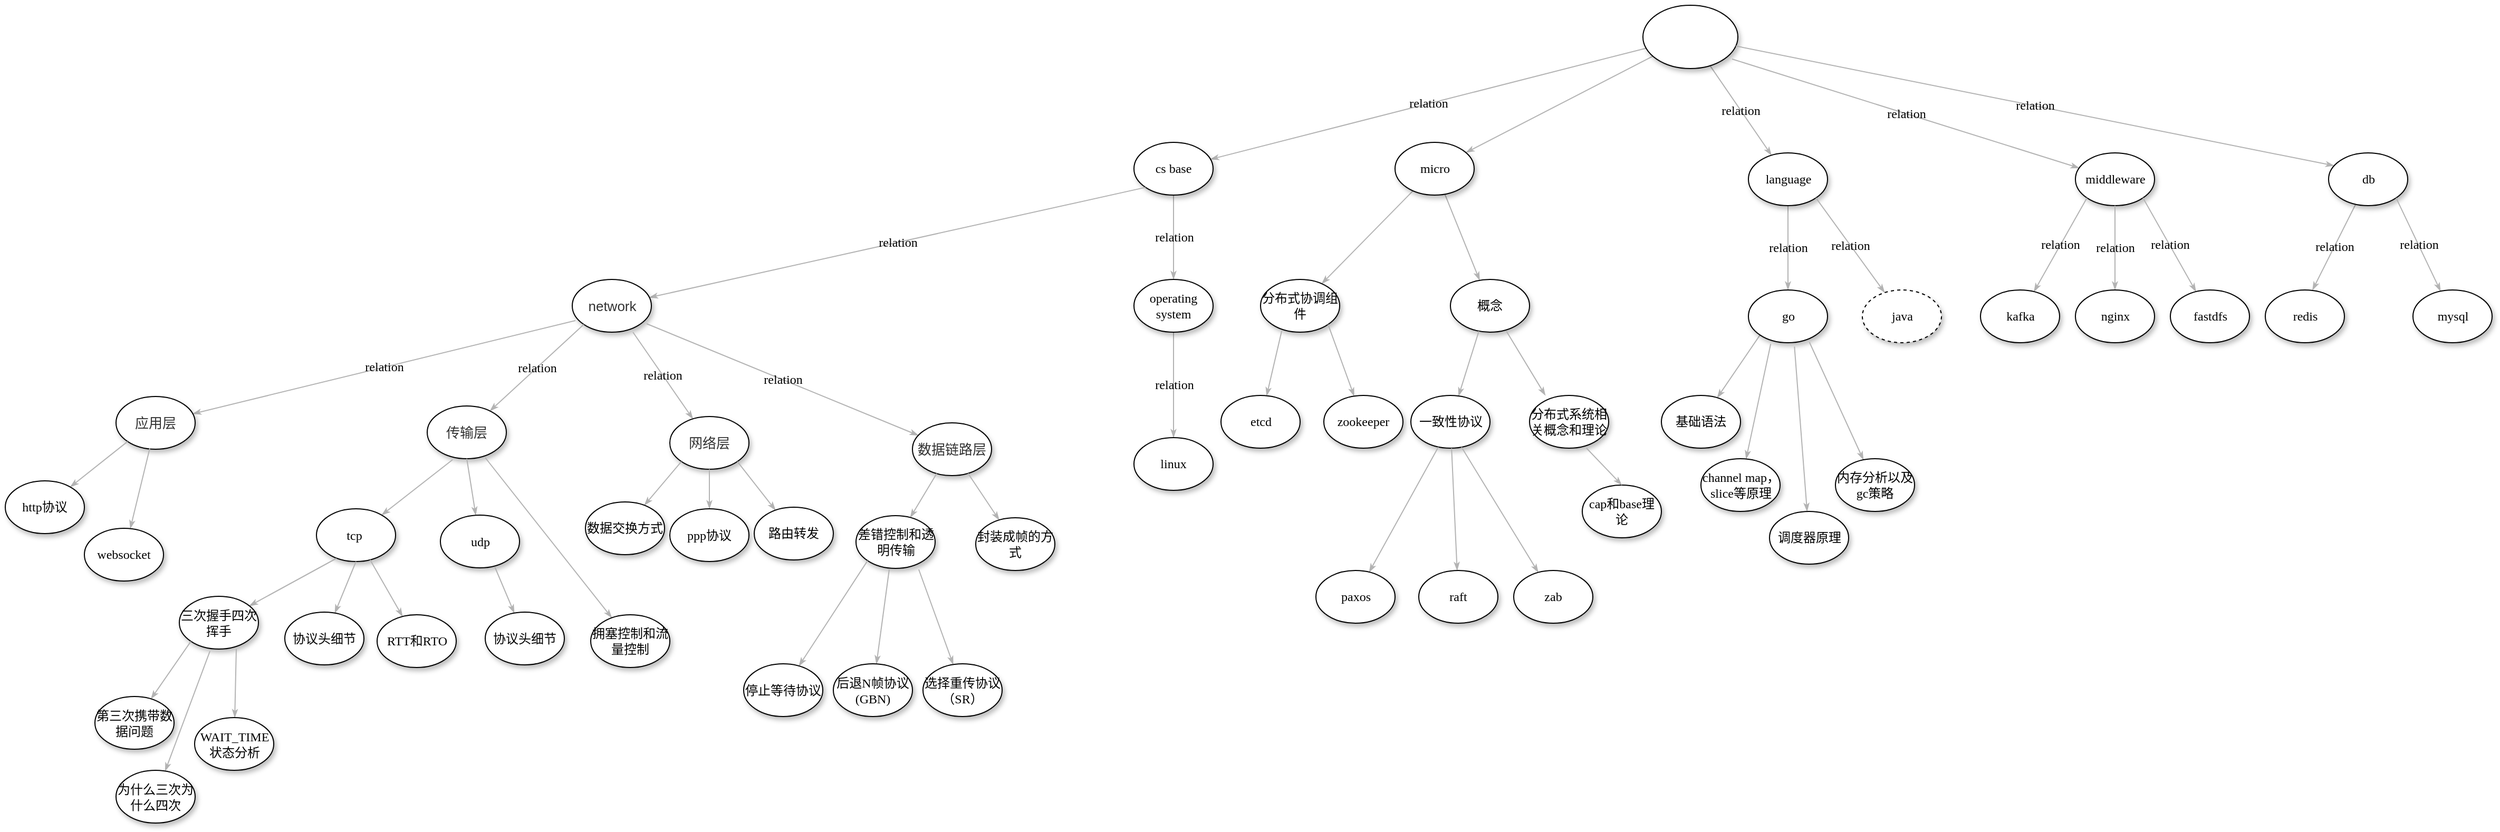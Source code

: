 <mxfile version="12.3.3" type="github" pages="1">
  <diagram name="Page-1" id="42789a77-a242-8287-6e28-9cd8cfd52e62">
    <mxGraphModel dx="2856" dy="880" grid="1" gridSize="10" guides="1" tooltips="1" connect="1" arrows="1" fold="1" page="0" pageScale="1" pageWidth="1200" pageHeight="1920" background="#ffffff" math="0" shadow="0">
      <root>
        <mxCell id="0"/>
        <mxCell id="1" parent="0"/>
        <mxCell id="1ea317790d2ca983-12" style="edgeStyle=none;rounded=1;html=1;labelBackgroundColor=none;startArrow=none;startFill=0;startSize=5;endArrow=classicThin;endFill=1;endSize=5;jettySize=auto;orthogonalLoop=1;strokeColor=#B3B3B3;strokeWidth=1;fontFamily=Verdana;fontSize=12" parent="1" source="1ea317790d2ca983-1" target="1ea317790d2ca983-2" edge="1">
          <mxGeometry relative="1" as="geometry"/>
        </mxCell>
        <mxCell id="1ea317790d2ca983-13" value="relation" style="edgeStyle=none;rounded=1;html=1;labelBackgroundColor=none;startArrow=none;startFill=0;startSize=5;endArrow=classicThin;endFill=1;endSize=5;jettySize=auto;orthogonalLoop=1;strokeColor=#B3B3B3;strokeWidth=1;fontFamily=Verdana;fontSize=12" parent="1" source="1ea317790d2ca983-1" target="1ea317790d2ca983-9" edge="1">
          <mxGeometry relative="1" as="geometry"/>
        </mxCell>
        <mxCell id="1ea317790d2ca983-14" value="relation" style="edgeStyle=none;rounded=1;html=1;labelBackgroundColor=none;startArrow=none;startFill=0;startSize=5;endArrow=classicThin;endFill=1;endSize=5;jettySize=auto;orthogonalLoop=1;strokeColor=#B3B3B3;strokeWidth=1;fontFamily=Verdana;fontSize=12" parent="1" source="1ea317790d2ca983-1" target="1ea317790d2ca983-3" edge="1">
          <mxGeometry relative="1" as="geometry"/>
        </mxCell>
        <mxCell id="1ea317790d2ca983-1" value="" style="ellipse;whiteSpace=wrap;html=1;rounded=0;shadow=1;comic=0;labelBackgroundColor=none;strokeWidth=1;fontFamily=Verdana;fontSize=12;align=center;" parent="1" vertex="1">
          <mxGeometry x="692.5" y="60" width="90" height="60" as="geometry"/>
        </mxCell>
        <mxCell id="1ea317790d2ca983-21" value="" style="edgeStyle=none;rounded=1;html=1;labelBackgroundColor=none;startArrow=none;startFill=0;startSize=5;endArrow=classicThin;endFill=1;endSize=5;jettySize=auto;orthogonalLoop=1;strokeColor=#B3B3B3;strokeWidth=1;fontFamily=Verdana;fontSize=12" parent="1" source="1ea317790d2ca983-2" target="1ea317790d2ca983-7" edge="1">
          <mxGeometry relative="1" as="geometry"/>
        </mxCell>
        <mxCell id="1ea317790d2ca983-22" value="" style="edgeStyle=none;rounded=1;html=1;labelBackgroundColor=none;startArrow=none;startFill=0;startSize=5;endArrow=classicThin;endFill=1;endSize=5;jettySize=auto;orthogonalLoop=1;strokeColor=#B3B3B3;strokeWidth=1;fontFamily=Verdana;fontSize=12" parent="1" source="1ea317790d2ca983-2" target="1ea317790d2ca983-6" edge="1">
          <mxGeometry relative="1" as="geometry"/>
        </mxCell>
        <mxCell id="1ea317790d2ca983-2" value="micro" style="ellipse;whiteSpace=wrap;html=1;rounded=0;shadow=1;comic=0;labelBackgroundColor=none;strokeWidth=1;fontFamily=Verdana;fontSize=12;align=center;" parent="1" vertex="1">
          <mxGeometry x="457.5" y="190" width="75" height="50" as="geometry"/>
        </mxCell>
        <mxCell id="1ea317790d2ca983-15" value="relation" style="edgeStyle=none;rounded=1;html=1;labelBackgroundColor=none;startArrow=none;startFill=0;startSize=5;endArrow=classicThin;endFill=1;endSize=5;jettySize=auto;orthogonalLoop=1;strokeColor=#B3B3B3;strokeWidth=1;fontFamily=Verdana;fontSize=12" parent="1" source="1ea317790d2ca983-3" target="1ea317790d2ca983-4" edge="1">
          <mxGeometry relative="1" as="geometry"/>
        </mxCell>
        <mxCell id="1ea317790d2ca983-3" value="&lt;span&gt;language&lt;/span&gt;" style="ellipse;whiteSpace=wrap;html=1;rounded=0;shadow=1;comic=0;labelBackgroundColor=none;strokeWidth=1;fontFamily=Verdana;fontSize=12;align=center;" parent="1" vertex="1">
          <mxGeometry x="792.5" y="200" width="75" height="50" as="geometry"/>
        </mxCell>
        <mxCell id="1ea317790d2ca983-16" value="" style="edgeStyle=none;rounded=1;html=1;labelBackgroundColor=none;startArrow=none;startFill=0;startSize=5;endArrow=classicThin;endFill=1;endSize=5;jettySize=auto;orthogonalLoop=1;strokeColor=#B3B3B3;strokeWidth=1;fontFamily=Verdana;fontSize=12;exitX=0;exitY=1;exitDx=0;exitDy=0;" parent="1" source="1ea317790d2ca983-4" target="1ea317790d2ca983-5" edge="1">
          <mxGeometry relative="1" as="geometry"/>
        </mxCell>
        <mxCell id="1ea317790d2ca983-4" value="&lt;span&gt;go&lt;br&gt;&lt;/span&gt;" style="ellipse;whiteSpace=wrap;html=1;rounded=0;shadow=1;comic=0;labelBackgroundColor=none;strokeWidth=1;fontFamily=Verdana;fontSize=12;align=center;" parent="1" vertex="1">
          <mxGeometry x="792.5" y="330" width="75" height="50" as="geometry"/>
        </mxCell>
        <mxCell id="1ea317790d2ca983-5" value="基础语法" style="ellipse;whiteSpace=wrap;html=1;rounded=0;shadow=1;comic=0;labelBackgroundColor=none;strokeWidth=1;fontFamily=Verdana;fontSize=12;align=center;" parent="1" vertex="1">
          <mxGeometry x="710" y="430" width="75" height="50" as="geometry"/>
        </mxCell>
        <mxCell id="1ea317790d2ca983-6" value="概念" style="ellipse;whiteSpace=wrap;html=1;rounded=0;shadow=1;comic=0;labelBackgroundColor=none;strokeWidth=1;fontFamily=Verdana;fontSize=12;align=center;" parent="1" vertex="1">
          <mxGeometry x="510" y="320" width="75" height="50" as="geometry"/>
        </mxCell>
        <mxCell id="1ea317790d2ca983-7" value="&lt;span&gt;分布式协调组件&lt;/span&gt;" style="ellipse;whiteSpace=wrap;html=1;rounded=0;shadow=1;comic=0;labelBackgroundColor=none;strokeWidth=1;fontFamily=Verdana;fontSize=12;align=center;" parent="1" vertex="1">
          <mxGeometry x="330" y="320" width="75" height="50" as="geometry"/>
        </mxCell>
        <mxCell id="1ea317790d2ca983-19" value="relation" style="edgeStyle=none;rounded=1;html=1;labelBackgroundColor=none;startArrow=none;startFill=0;startSize=5;endArrow=classicThin;endFill=1;endSize=5;jettySize=auto;orthogonalLoop=1;strokeColor=#B3B3B3;strokeWidth=1;fontFamily=Verdana;fontSize=12" parent="1" source="1ea317790d2ca983-9" target="1ea317790d2ca983-10" edge="1">
          <mxGeometry relative="1" as="geometry"/>
        </mxCell>
        <mxCell id="1ea317790d2ca983-9" value="cs base" style="ellipse;whiteSpace=wrap;html=1;rounded=0;shadow=1;comic=0;labelBackgroundColor=none;strokeWidth=1;fontFamily=Verdana;fontSize=12;align=center;" parent="1" vertex="1">
          <mxGeometry x="210" y="190" width="75" height="50" as="geometry"/>
        </mxCell>
        <mxCell id="1ea317790d2ca983-20" value="relation" style="edgeStyle=none;rounded=1;html=1;labelBackgroundColor=none;startArrow=none;startFill=0;startSize=5;endArrow=classicThin;endFill=1;endSize=5;jettySize=auto;orthogonalLoop=1;strokeColor=#B3B3B3;strokeWidth=1;fontFamily=Verdana;fontSize=12" parent="1" source="1ea317790d2ca983-10" target="1ea317790d2ca983-11" edge="1">
          <mxGeometry relative="1" as="geometry"/>
        </mxCell>
        <mxCell id="1ea317790d2ca983-10" value="operating system" style="ellipse;whiteSpace=wrap;html=1;rounded=0;shadow=1;comic=0;labelBackgroundColor=none;strokeWidth=1;fontFamily=Verdana;fontSize=12;align=center;" parent="1" vertex="1">
          <mxGeometry x="210" y="320" width="75" height="50" as="geometry"/>
        </mxCell>
        <mxCell id="1ea317790d2ca983-11" value="&lt;span&gt;linux&lt;/span&gt;" style="ellipse;whiteSpace=wrap;html=1;rounded=0;shadow=1;comic=0;labelBackgroundColor=none;strokeWidth=1;fontFamily=Verdana;fontSize=12;align=center;" parent="1" vertex="1">
          <mxGeometry x="210" y="470" width="75" height="50" as="geometry"/>
        </mxCell>
        <mxCell id="3o1oMvq_U2A6gINGUk9Y-1" value="relation" style="edgeStyle=none;rounded=1;html=1;labelBackgroundColor=none;startArrow=none;startFill=0;startSize=5;endArrow=classicThin;endFill=1;endSize=5;jettySize=auto;orthogonalLoop=1;strokeColor=#B3B3B3;strokeWidth=1;fontFamily=Verdana;fontSize=12;exitX=0.939;exitY=0.85;exitDx=0;exitDy=0;exitPerimeter=0;" edge="1" parent="1" target="3o1oMvq_U2A6gINGUk9Y-2" source="1ea317790d2ca983-1">
          <mxGeometry relative="1" as="geometry">
            <mxPoint x="669.783" y="126.295" as="sourcePoint"/>
          </mxGeometry>
        </mxCell>
        <mxCell id="3o1oMvq_U2A6gINGUk9Y-2" value="&lt;span&gt;middleware&lt;/span&gt;" style="ellipse;whiteSpace=wrap;html=1;rounded=0;shadow=1;comic=0;labelBackgroundColor=none;strokeWidth=1;fontFamily=Verdana;fontSize=12;align=center;" vertex="1" parent="1">
          <mxGeometry x="1102.5" y="200" width="75" height="50" as="geometry"/>
        </mxCell>
        <mxCell id="3o1oMvq_U2A6gINGUk9Y-3" value="relation" style="edgeStyle=none;rounded=1;html=1;labelBackgroundColor=none;startArrow=none;startFill=0;startSize=5;endArrow=classicThin;endFill=1;endSize=5;jettySize=auto;orthogonalLoop=1;strokeColor=#B3B3B3;strokeWidth=1;fontFamily=Verdana;fontSize=12;exitX=1;exitY=1;exitDx=0;exitDy=0;" edge="1" parent="1" target="3o1oMvq_U2A6gINGUk9Y-4" source="1ea317790d2ca983-3">
          <mxGeometry relative="1" as="geometry">
            <mxPoint x="852.338" y="232.796" as="sourcePoint"/>
          </mxGeometry>
        </mxCell>
        <mxCell id="3o1oMvq_U2A6gINGUk9Y-4" value="&lt;span&gt;java&lt;br&gt;&lt;/span&gt;" style="ellipse;whiteSpace=wrap;html=1;rounded=0;shadow=1;comic=0;labelBackgroundColor=none;strokeWidth=1;fontFamily=Verdana;fontSize=12;align=center;dashed=1;" vertex="1" parent="1">
          <mxGeometry x="900.5" y="330" width="75" height="50" as="geometry"/>
        </mxCell>
        <mxCell id="3o1oMvq_U2A6gINGUk9Y-7" value="relation" style="edgeStyle=none;rounded=1;html=1;labelBackgroundColor=none;startArrow=none;startFill=0;startSize=5;endArrow=classicThin;endFill=1;endSize=5;jettySize=auto;orthogonalLoop=1;strokeColor=#B3B3B3;strokeWidth=1;fontFamily=Verdana;fontSize=12;entryX=0.07;entryY=0.243;entryDx=0;entryDy=0;entryPerimeter=0;" edge="1" parent="1" target="3o1oMvq_U2A6gINGUk9Y-15" source="1ea317790d2ca983-1">
          <mxGeometry relative="1" as="geometry">
            <mxPoint x="940.01" y="111" as="sourcePoint"/>
            <mxPoint x="1076.98" y="203.792" as="targetPoint"/>
          </mxGeometry>
        </mxCell>
        <mxCell id="3o1oMvq_U2A6gINGUk9Y-14" value="relation" style="edgeStyle=none;rounded=1;html=1;labelBackgroundColor=none;startArrow=none;startFill=0;startSize=5;endArrow=classicThin;endFill=1;endSize=5;jettySize=auto;orthogonalLoop=1;strokeColor=#B3B3B3;strokeWidth=1;fontFamily=Verdana;fontSize=12;entryX=0.596;entryY=0.003;entryDx=0;entryDy=0;entryPerimeter=0;" edge="1" parent="1" source="3o1oMvq_U2A6gINGUk9Y-15" target="3o1oMvq_U2A6gINGUk9Y-16">
          <mxGeometry relative="1" as="geometry">
            <mxPoint x="1322.725" y="340.15" as="targetPoint"/>
          </mxGeometry>
        </mxCell>
        <mxCell id="3o1oMvq_U2A6gINGUk9Y-15" value="&lt;span&gt;db&lt;/span&gt;" style="ellipse;whiteSpace=wrap;html=1;rounded=0;shadow=1;comic=0;labelBackgroundColor=none;strokeWidth=1;fontFamily=Verdana;fontSize=12;align=center;" vertex="1" parent="1">
          <mxGeometry x="1342.5" y="200" width="75" height="50" as="geometry"/>
        </mxCell>
        <mxCell id="3o1oMvq_U2A6gINGUk9Y-16" value="&lt;span&gt;redis&lt;br&gt;&lt;/span&gt;" style="ellipse;whiteSpace=wrap;html=1;rounded=0;shadow=1;comic=0;labelBackgroundColor=none;strokeWidth=1;fontFamily=Verdana;fontSize=12;align=center;" vertex="1" parent="1">
          <mxGeometry x="1282.5" y="330" width="75" height="50" as="geometry"/>
        </mxCell>
        <mxCell id="3o1oMvq_U2A6gINGUk9Y-17" value="relation" style="edgeStyle=none;rounded=1;html=1;labelBackgroundColor=none;startArrow=none;startFill=0;startSize=5;endArrow=classicThin;endFill=1;endSize=5;jettySize=auto;orthogonalLoop=1;strokeColor=#B3B3B3;strokeWidth=1;fontFamily=Verdana;fontSize=12;exitX=1;exitY=1;exitDx=0;exitDy=0;" edge="1" parent="1" source="3o1oMvq_U2A6gINGUk9Y-15" target="3o1oMvq_U2A6gINGUk9Y-18">
          <mxGeometry relative="1" as="geometry">
            <mxPoint x="1385.838" y="232.796" as="sourcePoint"/>
          </mxGeometry>
        </mxCell>
        <mxCell id="3o1oMvq_U2A6gINGUk9Y-18" value="&lt;span&gt;mysql&lt;br&gt;&lt;/span&gt;" style="ellipse;whiteSpace=wrap;html=1;rounded=0;shadow=1;comic=0;labelBackgroundColor=none;strokeWidth=1;fontFamily=Verdana;fontSize=12;align=center;" vertex="1" parent="1">
          <mxGeometry x="1422.5" y="330" width="75" height="50" as="geometry"/>
        </mxCell>
        <mxCell id="3o1oMvq_U2A6gINGUk9Y-20" value="relation" style="edgeStyle=none;rounded=1;html=1;labelBackgroundColor=none;startArrow=none;startFill=0;startSize=5;endArrow=classicThin;endFill=1;endSize=5;jettySize=auto;orthogonalLoop=1;strokeColor=#B3B3B3;strokeWidth=1;fontFamily=Verdana;fontSize=12;exitX=0;exitY=1;exitDx=0;exitDy=0;" edge="1" parent="1" target="3o1oMvq_U2A6gINGUk9Y-21" source="3o1oMvq_U2A6gINGUk9Y-2">
          <mxGeometry relative="1" as="geometry">
            <mxPoint x="1070" y="257.5" as="sourcePoint"/>
          </mxGeometry>
        </mxCell>
        <mxCell id="3o1oMvq_U2A6gINGUk9Y-21" value="&lt;span&gt;kafka&lt;br&gt;&lt;/span&gt;" style="ellipse;whiteSpace=wrap;html=1;rounded=0;shadow=1;comic=0;labelBackgroundColor=none;strokeWidth=1;fontFamily=Verdana;fontSize=12;align=center;" vertex="1" parent="1">
          <mxGeometry x="1012.5" y="330" width="75" height="50" as="geometry"/>
        </mxCell>
        <mxCell id="3o1oMvq_U2A6gINGUk9Y-22" value="relation" style="edgeStyle=none;rounded=1;html=1;labelBackgroundColor=none;startArrow=none;startFill=0;startSize=5;endArrow=classicThin;endFill=1;endSize=5;jettySize=auto;orthogonalLoop=1;strokeColor=#B3B3B3;strokeWidth=1;fontFamily=Verdana;fontSize=12;exitX=0.5;exitY=1;exitDx=0;exitDy=0;" edge="1" parent="1" target="3o1oMvq_U2A6gINGUk9Y-23" source="3o1oMvq_U2A6gINGUk9Y-2">
          <mxGeometry relative="1" as="geometry">
            <mxPoint x="1096.619" y="250.109" as="sourcePoint"/>
          </mxGeometry>
        </mxCell>
        <mxCell id="3o1oMvq_U2A6gINGUk9Y-23" value="&lt;span&gt;nginx&lt;br&gt;&lt;/span&gt;" style="ellipse;whiteSpace=wrap;html=1;rounded=0;shadow=1;comic=0;labelBackgroundColor=none;strokeWidth=1;fontFamily=Verdana;fontSize=12;align=center;" vertex="1" parent="1">
          <mxGeometry x="1102.5" y="330" width="75" height="50" as="geometry"/>
        </mxCell>
        <mxCell id="3o1oMvq_U2A6gINGUk9Y-24" value="relation" style="edgeStyle=none;rounded=1;html=1;labelBackgroundColor=none;startArrow=none;startFill=0;startSize=5;endArrow=classicThin;endFill=1;endSize=5;jettySize=auto;orthogonalLoop=1;strokeColor=#B3B3B3;strokeWidth=1;fontFamily=Verdana;fontSize=12;exitX=0;exitY=1;exitDx=0;exitDy=0;" edge="1" parent="1" target="3o1oMvq_U2A6gINGUk9Y-25" source="1ea317790d2ca983-9">
          <mxGeometry relative="1" as="geometry">
            <mxPoint x="157.5" y="240" as="sourcePoint"/>
          </mxGeometry>
        </mxCell>
        <mxCell id="3o1oMvq_U2A6gINGUk9Y-25" value="&lt;font color=&quot;#333333&quot; face=&quot;arial&quot;&gt;&lt;span style=&quot;font-size: 13px ; background-color: rgb(255 , 255 , 255)&quot;&gt;network&lt;/span&gt;&lt;/font&gt;" style="ellipse;whiteSpace=wrap;html=1;rounded=0;shadow=1;comic=0;labelBackgroundColor=none;strokeWidth=1;fontFamily=Verdana;fontSize=12;align=center;" vertex="1" parent="1">
          <mxGeometry x="-322.5" y="320" width="75" height="50" as="geometry"/>
        </mxCell>
        <mxCell id="3o1oMvq_U2A6gINGUk9Y-28" value="" style="edgeStyle=none;rounded=1;html=1;labelBackgroundColor=none;startArrow=none;startFill=0;startSize=5;endArrow=classicThin;endFill=1;endSize=5;jettySize=auto;orthogonalLoop=1;strokeColor=#B3B3B3;strokeWidth=1;fontFamily=Verdana;fontSize=12;exitX=0.282;exitY=1.023;exitDx=0;exitDy=0;exitPerimeter=0;" edge="1" parent="1" target="3o1oMvq_U2A6gINGUk9Y-29" source="1ea317790d2ca983-4">
          <mxGeometry relative="1" as="geometry">
            <mxPoint x="913.642" y="379.121" as="sourcePoint"/>
          </mxGeometry>
        </mxCell>
        <mxCell id="3o1oMvq_U2A6gINGUk9Y-29" value="channel map，slice等原理" style="ellipse;whiteSpace=wrap;html=1;rounded=0;shadow=1;comic=0;labelBackgroundColor=none;strokeWidth=1;fontFamily=Verdana;fontSize=12;align=center;" vertex="1" parent="1">
          <mxGeometry x="747.5" y="490" width="75" height="50" as="geometry"/>
        </mxCell>
        <mxCell id="3o1oMvq_U2A6gINGUk9Y-30" value="" style="edgeStyle=none;rounded=1;html=1;labelBackgroundColor=none;startArrow=none;startFill=0;startSize=5;endArrow=classicThin;endFill=1;endSize=5;jettySize=auto;orthogonalLoop=1;strokeColor=#B3B3B3;strokeWidth=1;fontFamily=Verdana;fontSize=12;exitX=0.582;exitY=1.073;exitDx=0;exitDy=0;exitPerimeter=0;" edge="1" parent="1" target="3o1oMvq_U2A6gINGUk9Y-31" source="1ea317790d2ca983-4">
          <mxGeometry relative="1" as="geometry">
            <mxPoint x="896.15" y="380.15" as="sourcePoint"/>
          </mxGeometry>
        </mxCell>
        <mxCell id="3o1oMvq_U2A6gINGUk9Y-31" value="调度器原理" style="ellipse;whiteSpace=wrap;html=1;rounded=0;shadow=1;comic=0;labelBackgroundColor=none;strokeWidth=1;fontFamily=Verdana;fontSize=12;align=center;" vertex="1" parent="1">
          <mxGeometry x="812.5" y="540" width="75" height="50" as="geometry"/>
        </mxCell>
        <mxCell id="3o1oMvq_U2A6gINGUk9Y-32" value="" style="edgeStyle=none;rounded=1;html=1;labelBackgroundColor=none;startArrow=none;startFill=0;startSize=5;endArrow=classicThin;endFill=1;endSize=5;jettySize=auto;orthogonalLoop=1;strokeColor=#B3B3B3;strokeWidth=1;fontFamily=Verdana;fontSize=12;exitX=0.771;exitY=0.99;exitDx=0;exitDy=0;exitPerimeter=0;" edge="1" parent="1" target="3o1oMvq_U2A6gINGUk9Y-33" source="1ea317790d2ca983-4">
          <mxGeometry relative="1" as="geometry">
            <mxPoint x="882.5" y="320" as="sourcePoint"/>
          </mxGeometry>
        </mxCell>
        <mxCell id="3o1oMvq_U2A6gINGUk9Y-33" value="内存分析以及gc策略" style="ellipse;whiteSpace=wrap;html=1;rounded=0;shadow=1;comic=0;labelBackgroundColor=none;strokeWidth=1;fontFamily=Verdana;fontSize=12;align=center;" vertex="1" parent="1">
          <mxGeometry x="875" y="490" width="75" height="50" as="geometry"/>
        </mxCell>
        <mxCell id="3o1oMvq_U2A6gINGUk9Y-35" value="relation" style="edgeStyle=none;rounded=1;html=1;labelBackgroundColor=none;startArrow=none;startFill=0;startSize=5;endArrow=classicThin;endFill=1;endSize=5;jettySize=auto;orthogonalLoop=1;strokeColor=#B3B3B3;strokeWidth=1;fontFamily=Verdana;fontSize=12;exitX=1;exitY=1;exitDx=0;exitDy=0;" edge="1" parent="1" target="3o1oMvq_U2A6gINGUk9Y-36" source="3o1oMvq_U2A6gINGUk9Y-2">
          <mxGeometry relative="1" as="geometry">
            <mxPoint x="1252.95" y="256.45" as="sourcePoint"/>
          </mxGeometry>
        </mxCell>
        <mxCell id="3o1oMvq_U2A6gINGUk9Y-36" value="&lt;span&gt;fastdfs&lt;br&gt;&lt;/span&gt;" style="ellipse;whiteSpace=wrap;html=1;rounded=0;shadow=1;comic=0;labelBackgroundColor=none;strokeWidth=1;fontFamily=Verdana;fontSize=12;align=center;" vertex="1" parent="1">
          <mxGeometry x="1192.5" y="330" width="75" height="50" as="geometry"/>
        </mxCell>
        <mxCell id="3o1oMvq_U2A6gINGUk9Y-37" value="" style="edgeStyle=none;rounded=1;html=1;labelBackgroundColor=none;startArrow=none;startFill=0;startSize=5;endArrow=classicThin;endFill=1;endSize=5;jettySize=auto;orthogonalLoop=1;strokeColor=#B3B3B3;strokeWidth=1;fontFamily=Verdana;fontSize=12;exitX=0.267;exitY=0.98;exitDx=0;exitDy=0;exitPerimeter=0;" edge="1" parent="1" target="3o1oMvq_U2A6gINGUk9Y-38" source="1ea317790d2ca983-7">
          <mxGeometry relative="1" as="geometry">
            <mxPoint x="574.465" y="239.919" as="sourcePoint"/>
          </mxGeometry>
        </mxCell>
        <mxCell id="3o1oMvq_U2A6gINGUk9Y-38" value="&lt;span&gt;etcd&lt;/span&gt;" style="ellipse;whiteSpace=wrap;html=1;rounded=0;shadow=1;comic=0;labelBackgroundColor=none;strokeWidth=1;fontFamily=Verdana;fontSize=12;align=center;" vertex="1" parent="1">
          <mxGeometry x="292.5" y="430" width="75" height="50" as="geometry"/>
        </mxCell>
        <mxCell id="3o1oMvq_U2A6gINGUk9Y-39" value="" style="edgeStyle=none;rounded=1;html=1;labelBackgroundColor=none;startArrow=none;startFill=0;startSize=5;endArrow=classicThin;endFill=1;endSize=5;jettySize=auto;orthogonalLoop=1;strokeColor=#B3B3B3;strokeWidth=1;fontFamily=Verdana;fontSize=12;exitX=1;exitY=1;exitDx=0;exitDy=0;" edge="1" parent="1" target="3o1oMvq_U2A6gINGUk9Y-40" source="1ea317790d2ca983-7">
          <mxGeometry relative="1" as="geometry">
            <mxPoint x="447.525" y="369" as="sourcePoint"/>
          </mxGeometry>
        </mxCell>
        <mxCell id="3o1oMvq_U2A6gINGUk9Y-40" value="&lt;span&gt;zookeeper&lt;/span&gt;" style="ellipse;whiteSpace=wrap;html=1;rounded=0;shadow=1;comic=0;labelBackgroundColor=none;strokeWidth=1;fontFamily=Verdana;fontSize=12;align=center;" vertex="1" parent="1">
          <mxGeometry x="390" y="430" width="75" height="50" as="geometry"/>
        </mxCell>
        <mxCell id="3o1oMvq_U2A6gINGUk9Y-41" value="" style="edgeStyle=none;rounded=1;html=1;labelBackgroundColor=none;startArrow=none;startFill=0;startSize=5;endArrow=classicThin;endFill=1;endSize=5;jettySize=auto;orthogonalLoop=1;strokeColor=#B3B3B3;strokeWidth=1;fontFamily=Verdana;fontSize=12;exitX=0.36;exitY=0.98;exitDx=0;exitDy=0;exitPerimeter=0;" edge="1" parent="1" target="3o1oMvq_U2A6gINGUk9Y-42" source="1ea317790d2ca983-6">
          <mxGeometry relative="1" as="geometry">
            <mxPoint x="532.5" y="370" as="sourcePoint"/>
          </mxGeometry>
        </mxCell>
        <mxCell id="3o1oMvq_U2A6gINGUk9Y-42" value="&lt;span&gt;一致性协议&lt;/span&gt;" style="ellipse;whiteSpace=wrap;html=1;rounded=0;shadow=1;comic=0;labelBackgroundColor=none;strokeWidth=1;fontFamily=Verdana;fontSize=12;align=center;" vertex="1" parent="1">
          <mxGeometry x="472.5" y="430" width="75" height="50" as="geometry"/>
        </mxCell>
        <mxCell id="3o1oMvq_U2A6gINGUk9Y-43" value="" style="edgeStyle=none;rounded=1;html=1;labelBackgroundColor=none;startArrow=none;startFill=0;startSize=5;endArrow=classicThin;endFill=1;endSize=5;jettySize=auto;orthogonalLoop=1;strokeColor=#B3B3B3;strokeWidth=1;fontFamily=Verdana;fontSize=12;exitX=0.347;exitY=0.98;exitDx=0;exitDy=0;exitPerimeter=0;" edge="1" parent="1" target="3o1oMvq_U2A6gINGUk9Y-44" source="3o1oMvq_U2A6gINGUk9Y-42">
          <mxGeometry relative="1" as="geometry">
            <mxPoint x="501.975" y="470" as="sourcePoint"/>
          </mxGeometry>
        </mxCell>
        <mxCell id="3o1oMvq_U2A6gINGUk9Y-44" value="&lt;span&gt;paxos&lt;/span&gt;" style="ellipse;whiteSpace=wrap;html=1;rounded=0;shadow=1;comic=0;labelBackgroundColor=none;strokeWidth=1;fontFamily=Verdana;fontSize=12;align=center;" vertex="1" parent="1">
          <mxGeometry x="382.5" y="596" width="75" height="50" as="geometry"/>
        </mxCell>
        <mxCell id="3o1oMvq_U2A6gINGUk9Y-45" value="" style="edgeStyle=none;rounded=1;html=1;labelBackgroundColor=none;startArrow=none;startFill=0;startSize=5;endArrow=classicThin;endFill=1;endSize=5;jettySize=auto;orthogonalLoop=1;strokeColor=#B3B3B3;strokeWidth=1;fontFamily=Verdana;fontSize=12;" edge="1" parent="1" target="3o1oMvq_U2A6gINGUk9Y-46" source="3o1oMvq_U2A6gINGUk9Y-42">
          <mxGeometry relative="1" as="geometry">
            <mxPoint x="581.025" y="487.5" as="sourcePoint"/>
          </mxGeometry>
        </mxCell>
        <mxCell id="3o1oMvq_U2A6gINGUk9Y-46" value="&lt;span&gt;raft&lt;/span&gt;" style="ellipse;whiteSpace=wrap;html=1;rounded=0;shadow=1;comic=0;labelBackgroundColor=none;strokeWidth=1;fontFamily=Verdana;fontSize=12;align=center;" vertex="1" parent="1">
          <mxGeometry x="480" y="596" width="75" height="50" as="geometry"/>
        </mxCell>
        <mxCell id="3o1oMvq_U2A6gINGUk9Y-47" value="" style="edgeStyle=none;rounded=1;html=1;labelBackgroundColor=none;startArrow=none;startFill=0;startSize=5;endArrow=classicThin;endFill=1;endSize=5;jettySize=auto;orthogonalLoop=1;strokeColor=#B3B3B3;strokeWidth=1;fontFamily=Verdana;fontSize=12;exitX=0.64;exitY=0.98;exitDx=0;exitDy=0;exitPerimeter=0;" edge="1" parent="1" target="3o1oMvq_U2A6gINGUk9Y-48" source="3o1oMvq_U2A6gINGUk9Y-42">
          <mxGeometry relative="1" as="geometry">
            <mxPoint x="597.525" y="487.5" as="sourcePoint"/>
          </mxGeometry>
        </mxCell>
        <mxCell id="3o1oMvq_U2A6gINGUk9Y-48" value="&lt;span&gt;zab&lt;/span&gt;" style="ellipse;whiteSpace=wrap;html=1;rounded=0;shadow=1;comic=0;labelBackgroundColor=none;strokeWidth=1;fontFamily=Verdana;fontSize=12;align=center;" vertex="1" parent="1">
          <mxGeometry x="570" y="596" width="75" height="50" as="geometry"/>
        </mxCell>
        <mxCell id="3o1oMvq_U2A6gINGUk9Y-49" value="分布式系统相关概念和理论" style="ellipse;whiteSpace=wrap;html=1;rounded=0;shadow=1;comic=0;labelBackgroundColor=none;strokeWidth=1;fontFamily=Verdana;fontSize=12;align=center;" vertex="1" parent="1">
          <mxGeometry x="585" y="430" width="75" height="50" as="geometry"/>
        </mxCell>
        <mxCell id="3o1oMvq_U2A6gINGUk9Y-50" value="" style="edgeStyle=none;rounded=1;html=1;labelBackgroundColor=none;startArrow=none;startFill=0;startSize=5;endArrow=classicThin;endFill=1;endSize=5;jettySize=auto;orthogonalLoop=1;strokeColor=#B3B3B3;strokeWidth=1;fontFamily=Verdana;fontSize=12;exitX=0.707;exitY=0.98;exitDx=0;exitDy=0;exitPerimeter=0;entryX=0.2;entryY=0;entryDx=0;entryDy=0;entryPerimeter=0;" edge="1" parent="1" source="1ea317790d2ca983-6" target="3o1oMvq_U2A6gINGUk9Y-49">
          <mxGeometry relative="1" as="geometry">
            <mxPoint x="547" y="379" as="sourcePoint"/>
            <mxPoint x="527.682" y="440.53" as="targetPoint"/>
          </mxGeometry>
        </mxCell>
        <mxCell id="3o1oMvq_U2A6gINGUk9Y-51" value="cap和base理论" style="ellipse;whiteSpace=wrap;html=1;rounded=0;shadow=1;comic=0;labelBackgroundColor=none;strokeWidth=1;fontFamily=Verdana;fontSize=12;align=center;" vertex="1" parent="1">
          <mxGeometry x="635" y="515" width="75" height="50" as="geometry"/>
        </mxCell>
        <mxCell id="3o1oMvq_U2A6gINGUk9Y-52" value="" style="edgeStyle=none;rounded=1;html=1;labelBackgroundColor=none;startArrow=none;startFill=0;startSize=5;endArrow=classicThin;endFill=1;endSize=5;jettySize=auto;orthogonalLoop=1;strokeColor=#B3B3B3;strokeWidth=1;fontFamily=Verdana;fontSize=12;exitX=0.72;exitY=1;exitDx=0;exitDy=0;exitPerimeter=0;entryX=0.5;entryY=0;entryDx=0;entryDy=0;" edge="1" parent="1" source="3o1oMvq_U2A6gINGUk9Y-49" target="3o1oMvq_U2A6gINGUk9Y-51">
          <mxGeometry relative="1" as="geometry">
            <mxPoint x="530.5" y="489" as="sourcePoint"/>
            <mxPoint x="603.32" y="607.856" as="targetPoint"/>
          </mxGeometry>
        </mxCell>
        <mxCell id="3o1oMvq_U2A6gINGUk9Y-53" value="relation" style="edgeStyle=none;rounded=1;html=1;labelBackgroundColor=none;startArrow=none;startFill=0;startSize=5;endArrow=classicThin;endFill=1;endSize=5;jettySize=auto;orthogonalLoop=1;strokeColor=#B3B3B3;strokeWidth=1;fontFamily=Verdana;fontSize=12;exitX=0;exitY=1;exitDx=0;exitDy=0;" edge="1" parent="1" target="3o1oMvq_U2A6gINGUk9Y-54" source="3o1oMvq_U2A6gINGUk9Y-25">
          <mxGeometry relative="1" as="geometry">
            <mxPoint x="-119.838" y="362.796" as="sourcePoint"/>
          </mxGeometry>
        </mxCell>
        <mxCell id="3o1oMvq_U2A6gINGUk9Y-54" value="&lt;font color=&quot;#333333&quot; face=&quot;arial&quot;&gt;&lt;span style=&quot;font-size: 13px&quot;&gt;传输层&lt;/span&gt;&lt;/font&gt;" style="ellipse;whiteSpace=wrap;html=1;rounded=0;shadow=1;comic=0;labelBackgroundColor=none;strokeWidth=1;fontFamily=Verdana;fontSize=12;align=center;" vertex="1" parent="1">
          <mxGeometry x="-460" y="440" width="75" height="50" as="geometry"/>
        </mxCell>
        <mxCell id="3o1oMvq_U2A6gINGUk9Y-55" value="relation" style="edgeStyle=none;rounded=1;html=1;labelBackgroundColor=none;startArrow=none;startFill=0;startSize=5;endArrow=classicThin;endFill=1;endSize=5;jettySize=auto;orthogonalLoop=1;strokeColor=#B3B3B3;strokeWidth=1;fontFamily=Verdana;fontSize=12;exitX=0.04;exitY=0.78;exitDx=0;exitDy=0;exitPerimeter=0;" edge="1" parent="1" target="3o1oMvq_U2A6gINGUk9Y-56" source="3o1oMvq_U2A6gINGUk9Y-25">
          <mxGeometry relative="1" as="geometry">
            <mxPoint x="-195.838" y="372.796" as="sourcePoint"/>
          </mxGeometry>
        </mxCell>
        <mxCell id="3o1oMvq_U2A6gINGUk9Y-56" value="&lt;font color=&quot;#333333&quot; face=&quot;arial&quot;&gt;&lt;span style=&quot;font-size: 13px&quot;&gt;应用层&lt;/span&gt;&lt;/font&gt;" style="ellipse;whiteSpace=wrap;html=1;rounded=0;shadow=1;comic=0;labelBackgroundColor=none;strokeWidth=1;fontFamily=Verdana;fontSize=12;align=center;" vertex="1" parent="1">
          <mxGeometry x="-755" y="431" width="75" height="50" as="geometry"/>
        </mxCell>
        <mxCell id="3o1oMvq_U2A6gINGUk9Y-57" value="relation" style="edgeStyle=none;rounded=1;html=1;labelBackgroundColor=none;startArrow=none;startFill=0;startSize=5;endArrow=classicThin;endFill=1;endSize=5;jettySize=auto;orthogonalLoop=1;strokeColor=#B3B3B3;strokeWidth=1;fontFamily=Verdana;fontSize=12;exitX=0.767;exitY=1;exitDx=0;exitDy=0;exitPerimeter=0;" edge="1" parent="1" target="3o1oMvq_U2A6gINGUk9Y-58" source="3o1oMvq_U2A6gINGUk9Y-25">
          <mxGeometry relative="1" as="geometry">
            <mxPoint x="-17.838" y="372.796" as="sourcePoint"/>
          </mxGeometry>
        </mxCell>
        <mxCell id="3o1oMvq_U2A6gINGUk9Y-58" value="&lt;font color=&quot;#333333&quot; face=&quot;arial&quot;&gt;&lt;span style=&quot;font-size: 13px&quot;&gt;网络层&lt;/span&gt;&lt;/font&gt;" style="ellipse;whiteSpace=wrap;html=1;rounded=0;shadow=1;comic=0;labelBackgroundColor=none;strokeWidth=1;fontFamily=Verdana;fontSize=12;align=center;" vertex="1" parent="1">
          <mxGeometry x="-230" y="450" width="75" height="50" as="geometry"/>
        </mxCell>
        <mxCell id="3o1oMvq_U2A6gINGUk9Y-59" value="relation" style="edgeStyle=none;rounded=1;html=1;labelBackgroundColor=none;startArrow=none;startFill=0;startSize=5;endArrow=classicThin;endFill=1;endSize=5;jettySize=auto;orthogonalLoop=1;strokeColor=#B3B3B3;strokeWidth=1;fontFamily=Verdana;fontSize=12;exitX=0.94;exitY=0.84;exitDx=0;exitDy=0;exitPerimeter=0;" edge="1" parent="1" target="3o1oMvq_U2A6gINGUk9Y-60" source="3o1oMvq_U2A6gINGUk9Y-25">
          <mxGeometry relative="1" as="geometry">
            <mxPoint x="-12" y="378" as="sourcePoint"/>
          </mxGeometry>
        </mxCell>
        <mxCell id="3o1oMvq_U2A6gINGUk9Y-60" value="&lt;font color=&quot;#333333&quot; face=&quot;arial&quot;&gt;&lt;span style=&quot;font-size: 13px&quot;&gt;数据链路层&lt;/span&gt;&lt;/font&gt;" style="ellipse;whiteSpace=wrap;html=1;rounded=0;shadow=1;comic=0;labelBackgroundColor=none;strokeWidth=1;fontFamily=Verdana;fontSize=12;align=center;" vertex="1" parent="1">
          <mxGeometry y="456" width="75" height="50" as="geometry"/>
        </mxCell>
        <mxCell id="3o1oMvq_U2A6gINGUk9Y-61" value="" style="edgeStyle=none;rounded=1;html=1;labelBackgroundColor=none;startArrow=none;startFill=0;startSize=5;endArrow=classicThin;endFill=1;endSize=5;jettySize=auto;orthogonalLoop=1;strokeColor=#B3B3B3;strokeWidth=1;fontFamily=Verdana;fontSize=12;exitX=0;exitY=1;exitDx=0;exitDy=0;" edge="1" parent="1" target="3o1oMvq_U2A6gINGUk9Y-62" source="3o1oMvq_U2A6gINGUk9Y-56">
          <mxGeometry relative="1" as="geometry">
            <mxPoint x="-736.838" y="470.796" as="sourcePoint"/>
          </mxGeometry>
        </mxCell>
        <mxCell id="3o1oMvq_U2A6gINGUk9Y-62" value="&lt;span&gt;http协议&lt;/span&gt;" style="ellipse;whiteSpace=wrap;html=1;rounded=0;shadow=1;comic=0;labelBackgroundColor=none;strokeWidth=1;fontFamily=Verdana;fontSize=12;align=center;" vertex="1" parent="1">
          <mxGeometry x="-860" y="511" width="75" height="50" as="geometry"/>
        </mxCell>
        <mxCell id="3o1oMvq_U2A6gINGUk9Y-63" value="" style="edgeStyle=none;rounded=1;html=1;labelBackgroundColor=none;startArrow=none;startFill=0;startSize=5;endArrow=classicThin;endFill=1;endSize=5;jettySize=auto;orthogonalLoop=1;strokeColor=#B3B3B3;strokeWidth=1;fontFamily=Verdana;fontSize=12;exitX=0.427;exitY=0.98;exitDx=0;exitDy=0;exitPerimeter=0;" edge="1" parent="1" target="3o1oMvq_U2A6gINGUk9Y-64" source="3o1oMvq_U2A6gINGUk9Y-56">
          <mxGeometry relative="1" as="geometry">
            <mxPoint x="-581.838" y="475.296" as="sourcePoint"/>
          </mxGeometry>
        </mxCell>
        <mxCell id="3o1oMvq_U2A6gINGUk9Y-64" value="&lt;span&gt;websocket&lt;/span&gt;" style="ellipse;whiteSpace=wrap;html=1;rounded=0;shadow=1;comic=0;labelBackgroundColor=none;strokeWidth=1;fontFamily=Verdana;fontSize=12;align=center;" vertex="1" parent="1">
          <mxGeometry x="-785" y="556" width="75" height="50" as="geometry"/>
        </mxCell>
        <mxCell id="3o1oMvq_U2A6gINGUk9Y-65" value="" style="edgeStyle=none;rounded=1;html=1;labelBackgroundColor=none;startArrow=none;startFill=0;startSize=5;endArrow=classicThin;endFill=1;endSize=5;jettySize=auto;orthogonalLoop=1;strokeColor=#B3B3B3;strokeWidth=1;fontFamily=Verdana;fontSize=12;exitX=0.32;exitY=1.02;exitDx=0;exitDy=0;exitPerimeter=0;" edge="1" parent="1" target="3o1oMvq_U2A6gINGUk9Y-66" source="3o1oMvq_U2A6gINGUk9Y-54">
          <mxGeometry relative="1" as="geometry">
            <mxPoint x="-316.838" y="499.296" as="sourcePoint"/>
          </mxGeometry>
        </mxCell>
        <mxCell id="3o1oMvq_U2A6gINGUk9Y-66" value="&lt;span&gt;tcp&amp;nbsp;&lt;/span&gt;" style="ellipse;whiteSpace=wrap;html=1;rounded=0;shadow=1;comic=0;labelBackgroundColor=none;strokeWidth=1;fontFamily=Verdana;fontSize=12;align=center;" vertex="1" parent="1">
          <mxGeometry x="-565" y="537.5" width="75" height="50" as="geometry"/>
        </mxCell>
        <mxCell id="3o1oMvq_U2A6gINGUk9Y-67" value="" style="edgeStyle=none;rounded=1;html=1;labelBackgroundColor=none;startArrow=none;startFill=0;startSize=5;endArrow=classicThin;endFill=1;endSize=5;jettySize=auto;orthogonalLoop=1;strokeColor=#B3B3B3;strokeWidth=1;fontFamily=Verdana;fontSize=12;exitX=0.733;exitY=0.98;exitDx=0;exitDy=0;exitPerimeter=0;" edge="1" parent="1" target="3o1oMvq_U2A6gINGUk9Y-68" source="3o1oMvq_U2A6gINGUk9Y-54">
          <mxGeometry relative="1" as="geometry">
            <mxPoint x="-305.975" y="508.5" as="sourcePoint"/>
          </mxGeometry>
        </mxCell>
        <mxCell id="3o1oMvq_U2A6gINGUk9Y-68" value="拥塞控制和流量控制" style="ellipse;whiteSpace=wrap;html=1;rounded=0;shadow=1;comic=0;labelBackgroundColor=none;strokeWidth=1;fontFamily=Verdana;fontSize=12;align=center;" vertex="1" parent="1">
          <mxGeometry x="-305" y="638" width="75" height="50" as="geometry"/>
        </mxCell>
        <mxCell id="3o1oMvq_U2A6gINGUk9Y-69" value="" style="edgeStyle=none;rounded=1;html=1;labelBackgroundColor=none;startArrow=none;startFill=0;startSize=5;endArrow=classicThin;endFill=1;endSize=5;jettySize=auto;orthogonalLoop=1;strokeColor=#B3B3B3;strokeWidth=1;fontFamily=Verdana;fontSize=12;exitX=0.5;exitY=1;exitDx=0;exitDy=0;" edge="1" parent="1" target="3o1oMvq_U2A6gINGUk9Y-70" source="3o1oMvq_U2A6gINGUk9Y-54">
          <mxGeometry relative="1" as="geometry">
            <mxPoint x="-302" y="510" as="sourcePoint"/>
          </mxGeometry>
        </mxCell>
        <mxCell id="3o1oMvq_U2A6gINGUk9Y-70" value="&lt;span&gt;udp&lt;/span&gt;" style="ellipse;whiteSpace=wrap;html=1;rounded=0;shadow=1;comic=0;labelBackgroundColor=none;strokeWidth=1;fontFamily=Verdana;fontSize=12;align=center;" vertex="1" parent="1">
          <mxGeometry x="-447.5" y="543.5" width="75" height="50" as="geometry"/>
        </mxCell>
        <mxCell id="3o1oMvq_U2A6gINGUk9Y-71" value="" style="edgeStyle=none;rounded=1;html=1;labelBackgroundColor=none;startArrow=none;startFill=0;startSize=5;endArrow=classicThin;endFill=1;endSize=5;jettySize=auto;orthogonalLoop=1;strokeColor=#B3B3B3;strokeWidth=1;fontFamily=Verdana;fontSize=12;exitX=0.253;exitY=0.94;exitDx=0;exitDy=0;exitPerimeter=0;" edge="1" parent="1" target="3o1oMvq_U2A6gINGUk9Y-72" source="3o1oMvq_U2A6gINGUk9Y-66">
          <mxGeometry relative="1" as="geometry">
            <mxPoint x="-512" y="596" as="sourcePoint"/>
          </mxGeometry>
        </mxCell>
        <mxCell id="3o1oMvq_U2A6gINGUk9Y-72" value="三次握手四次挥手" style="ellipse;whiteSpace=wrap;html=1;rounded=0;shadow=1;comic=0;labelBackgroundColor=none;strokeWidth=1;fontFamily=Verdana;fontSize=12;align=center;" vertex="1" parent="1">
          <mxGeometry x="-695" y="620.5" width="75" height="50" as="geometry"/>
        </mxCell>
        <mxCell id="3o1oMvq_U2A6gINGUk9Y-73" value="" style="edgeStyle=none;rounded=1;html=1;labelBackgroundColor=none;startArrow=none;startFill=0;startSize=5;endArrow=classicThin;endFill=1;endSize=5;jettySize=auto;orthogonalLoop=1;strokeColor=#B3B3B3;strokeWidth=1;fontFamily=Verdana;fontSize=12;exitX=0;exitY=1;exitDx=0;exitDy=0;" edge="1" parent="1" target="3o1oMvq_U2A6gINGUk9Y-76" source="3o1oMvq_U2A6gINGUk9Y-72">
          <mxGeometry relative="1" as="geometry">
            <mxPoint x="-646.025" y="675.5" as="sourcePoint"/>
            <mxPoint x="-676.391" y="712.134" as="targetPoint"/>
          </mxGeometry>
        </mxCell>
        <mxCell id="3o1oMvq_U2A6gINGUk9Y-76" value="第三次携带数据问题" style="ellipse;whiteSpace=wrap;html=1;rounded=0;shadow=1;comic=0;labelBackgroundColor=none;strokeWidth=1;fontFamily=Verdana;fontSize=12;align=center;" vertex="1" parent="1">
          <mxGeometry x="-775" y="715.5" width="75" height="50" as="geometry"/>
        </mxCell>
        <mxCell id="3o1oMvq_U2A6gINGUk9Y-77" value="" style="edgeStyle=none;rounded=1;html=1;labelBackgroundColor=none;startArrow=none;startFill=0;startSize=5;endArrow=classicThin;endFill=1;endSize=5;jettySize=auto;orthogonalLoop=1;strokeColor=#B3B3B3;strokeWidth=1;fontFamily=Verdana;fontSize=12;exitX=0.387;exitY=1.04;exitDx=0;exitDy=0;exitPerimeter=0;" edge="1" parent="1" target="3o1oMvq_U2A6gINGUk9Y-78" source="3o1oMvq_U2A6gINGUk9Y-72">
          <mxGeometry relative="1" as="geometry">
            <mxPoint x="-553.838" y="682.296" as="sourcePoint"/>
            <mxPoint x="-596.391" y="719.134" as="targetPoint"/>
          </mxGeometry>
        </mxCell>
        <mxCell id="3o1oMvq_U2A6gINGUk9Y-78" value="为什么三次为什么四次" style="ellipse;whiteSpace=wrap;html=1;rounded=0;shadow=1;comic=0;labelBackgroundColor=none;strokeWidth=1;fontFamily=Verdana;fontSize=12;align=center;" vertex="1" parent="1">
          <mxGeometry x="-755" y="785.5" width="75" height="50" as="geometry"/>
        </mxCell>
        <mxCell id="3o1oMvq_U2A6gINGUk9Y-79" value="" style="edgeStyle=none;rounded=1;html=1;labelBackgroundColor=none;startArrow=none;startFill=0;startSize=5;endArrow=classicThin;endFill=1;endSize=5;jettySize=auto;orthogonalLoop=1;strokeColor=#B3B3B3;strokeWidth=1;fontFamily=Verdana;fontSize=12;exitX=0.72;exitY=1;exitDx=0;exitDy=0;exitPerimeter=0;" edge="1" parent="1" target="3o1oMvq_U2A6gINGUk9Y-80" source="3o1oMvq_U2A6gINGUk9Y-72">
          <mxGeometry relative="1" as="geometry">
            <mxPoint x="-540.975" y="684.5" as="sourcePoint"/>
            <mxPoint x="-521.391" y="719.134" as="targetPoint"/>
          </mxGeometry>
        </mxCell>
        <mxCell id="3o1oMvq_U2A6gINGUk9Y-80" value="WAIT_TIME状态分析" style="ellipse;whiteSpace=wrap;html=1;rounded=0;shadow=1;comic=0;labelBackgroundColor=none;strokeWidth=1;fontFamily=Verdana;fontSize=12;align=center;" vertex="1" parent="1">
          <mxGeometry x="-680.5" y="735.5" width="75" height="50" as="geometry"/>
        </mxCell>
        <mxCell id="3o1oMvq_U2A6gINGUk9Y-81" value="" style="edgeStyle=none;rounded=1;html=1;labelBackgroundColor=none;startArrow=none;startFill=0;startSize=5;endArrow=classicThin;endFill=1;endSize=5;jettySize=auto;orthogonalLoop=1;strokeColor=#B3B3B3;strokeWidth=1;fontFamily=Verdana;fontSize=12;exitX=0.5;exitY=1;exitDx=0;exitDy=0;" edge="1" parent="1" target="3o1oMvq_U2A6gINGUk9Y-82" source="3o1oMvq_U2A6gINGUk9Y-66">
          <mxGeometry relative="1" as="geometry">
            <mxPoint x="-516" y="664" as="sourcePoint"/>
            <mxPoint x="-446.391" y="700.634" as="targetPoint"/>
          </mxGeometry>
        </mxCell>
        <mxCell id="3o1oMvq_U2A6gINGUk9Y-82" value="协议头细节" style="ellipse;whiteSpace=wrap;html=1;rounded=0;shadow=1;comic=0;labelBackgroundColor=none;strokeWidth=1;fontFamily=Verdana;fontSize=12;align=center;" vertex="1" parent="1">
          <mxGeometry x="-595" y="635.5" width="75" height="50" as="geometry"/>
        </mxCell>
        <mxCell id="3o1oMvq_U2A6gINGUk9Y-84" value="" style="edgeStyle=none;rounded=1;html=1;labelBackgroundColor=none;startArrow=none;startFill=0;startSize=5;endArrow=classicThin;endFill=1;endSize=5;jettySize=auto;orthogonalLoop=1;strokeColor=#B3B3B3;strokeWidth=1;fontFamily=Verdana;fontSize=12;" edge="1" parent="1" target="3o1oMvq_U2A6gINGUk9Y-85" source="3o1oMvq_U2A6gINGUk9Y-66">
          <mxGeometry relative="1" as="geometry">
            <mxPoint x="-440" y="590" as="sourcePoint"/>
            <mxPoint x="-358.891" y="703.134" as="targetPoint"/>
          </mxGeometry>
        </mxCell>
        <mxCell id="3o1oMvq_U2A6gINGUk9Y-85" value="RTT和RTO" style="ellipse;whiteSpace=wrap;html=1;rounded=0;shadow=1;comic=0;labelBackgroundColor=none;strokeWidth=1;fontFamily=Verdana;fontSize=12;align=center;" vertex="1" parent="1">
          <mxGeometry x="-507.5" y="638" width="75" height="50" as="geometry"/>
        </mxCell>
        <mxCell id="3o1oMvq_U2A6gINGUk9Y-86" value="" style="edgeStyle=none;rounded=1;html=1;labelBackgroundColor=none;startArrow=none;startFill=0;startSize=5;endArrow=classicThin;endFill=1;endSize=5;jettySize=auto;orthogonalLoop=1;strokeColor=#B3B3B3;strokeWidth=1;fontFamily=Verdana;fontSize=12;exitX=0.687;exitY=0.98;exitDx=0;exitDy=0;exitPerimeter=0;" edge="1" parent="1" target="3o1oMvq_U2A6gINGUk9Y-87" source="3o1oMvq_U2A6gINGUk9Y-70">
          <mxGeometry relative="1" as="geometry">
            <mxPoint x="-337.5" y="587.5" as="sourcePoint"/>
            <mxPoint x="-256.391" y="700.634" as="targetPoint"/>
          </mxGeometry>
        </mxCell>
        <mxCell id="3o1oMvq_U2A6gINGUk9Y-87" value="协议头细节" style="ellipse;whiteSpace=wrap;html=1;rounded=0;shadow=1;comic=0;labelBackgroundColor=none;strokeWidth=1;fontFamily=Verdana;fontSize=12;align=center;" vertex="1" parent="1">
          <mxGeometry x="-405" y="635.5" width="75" height="50" as="geometry"/>
        </mxCell>
        <mxCell id="3o1oMvq_U2A6gINGUk9Y-89" value="" style="edgeStyle=none;rounded=1;html=1;labelBackgroundColor=none;startArrow=none;startFill=0;startSize=5;endArrow=classicThin;endFill=1;endSize=5;jettySize=auto;orthogonalLoop=1;strokeColor=#B3B3B3;strokeWidth=1;fontFamily=Verdana;fontSize=12;exitX=0;exitY=1;exitDx=0;exitDy=0;" edge="1" parent="1" target="3o1oMvq_U2A6gINGUk9Y-90" source="3o1oMvq_U2A6gINGUk9Y-58">
          <mxGeometry relative="1" as="geometry">
            <mxPoint x="-193.5" y="497" as="sourcePoint"/>
          </mxGeometry>
        </mxCell>
        <mxCell id="3o1oMvq_U2A6gINGUk9Y-90" value="数据交换方式" style="ellipse;whiteSpace=wrap;html=1;rounded=0;shadow=1;comic=0;labelBackgroundColor=none;strokeWidth=1;fontFamily=Verdana;fontSize=12;align=center;" vertex="1" parent="1">
          <mxGeometry x="-310" y="531" width="75" height="50" as="geometry"/>
        </mxCell>
        <mxCell id="3o1oMvq_U2A6gINGUk9Y-91" value="" style="edgeStyle=none;rounded=1;html=1;labelBackgroundColor=none;startArrow=none;startFill=0;startSize=5;endArrow=classicThin;endFill=1;endSize=5;jettySize=auto;orthogonalLoop=1;strokeColor=#B3B3B3;strokeWidth=1;fontFamily=Verdana;fontSize=12;" edge="1" parent="1" target="3o1oMvq_U2A6gINGUk9Y-92" source="3o1oMvq_U2A6gINGUk9Y-58">
          <mxGeometry relative="1" as="geometry">
            <mxPoint x="-138.838" y="499.296" as="sourcePoint"/>
          </mxGeometry>
        </mxCell>
        <mxCell id="3o1oMvq_U2A6gINGUk9Y-92" value="ppp协议" style="ellipse;whiteSpace=wrap;html=1;rounded=0;shadow=1;comic=0;labelBackgroundColor=none;strokeWidth=1;fontFamily=Verdana;fontSize=12;align=center;" vertex="1" parent="1">
          <mxGeometry x="-230" y="537.5" width="75" height="50" as="geometry"/>
        </mxCell>
        <mxCell id="3o1oMvq_U2A6gINGUk9Y-93" value="" style="edgeStyle=none;rounded=1;html=1;labelBackgroundColor=none;startArrow=none;startFill=0;startSize=5;endArrow=classicThin;endFill=1;endSize=5;jettySize=auto;orthogonalLoop=1;strokeColor=#B3B3B3;strokeWidth=1;fontFamily=Verdana;fontSize=12;exitX=1;exitY=1;exitDx=0;exitDy=0;" edge="1" parent="1" target="3o1oMvq_U2A6gINGUk9Y-94" source="3o1oMvq_U2A6gINGUk9Y-58">
          <mxGeometry relative="1" as="geometry">
            <mxPoint x="-102.5" y="494" as="sourcePoint"/>
          </mxGeometry>
        </mxCell>
        <mxCell id="3o1oMvq_U2A6gINGUk9Y-94" value="路由转发" style="ellipse;whiteSpace=wrap;html=1;rounded=0;shadow=1;comic=0;labelBackgroundColor=none;strokeWidth=1;fontFamily=Verdana;fontSize=12;align=center;" vertex="1" parent="1">
          <mxGeometry x="-150" y="536" width="75" height="50" as="geometry"/>
        </mxCell>
        <mxCell id="3o1oMvq_U2A6gINGUk9Y-95" value="" style="edgeStyle=none;rounded=1;html=1;labelBackgroundColor=none;startArrow=none;startFill=0;startSize=5;endArrow=classicThin;endFill=1;endSize=5;jettySize=auto;orthogonalLoop=1;strokeColor=#B3B3B3;strokeWidth=1;fontFamily=Verdana;fontSize=12;exitX=0.307;exitY=0.96;exitDx=0;exitDy=0;exitPerimeter=0;" edge="1" parent="1" target="3o1oMvq_U2A6gINGUk9Y-96" source="3o1oMvq_U2A6gINGUk9Y-60">
          <mxGeometry relative="1" as="geometry">
            <mxPoint x="37.662" y="505.796" as="sourcePoint"/>
          </mxGeometry>
        </mxCell>
        <mxCell id="3o1oMvq_U2A6gINGUk9Y-96" value="差错控制和透明传输" style="ellipse;whiteSpace=wrap;html=1;rounded=0;shadow=1;comic=0;labelBackgroundColor=none;strokeWidth=1;fontFamily=Verdana;fontSize=12;align=center;" vertex="1" parent="1">
          <mxGeometry x="-53.5" y="544" width="75" height="50" as="geometry"/>
        </mxCell>
        <mxCell id="3o1oMvq_U2A6gINGUk9Y-97" value="" style="edgeStyle=none;rounded=1;html=1;labelBackgroundColor=none;startArrow=none;startFill=0;startSize=5;endArrow=classicThin;endFill=1;endSize=5;jettySize=auto;orthogonalLoop=1;strokeColor=#B3B3B3;strokeWidth=1;fontFamily=Verdana;fontSize=12;" edge="1" parent="1" target="3o1oMvq_U2A6gINGUk9Y-98" source="3o1oMvq_U2A6gINGUk9Y-60">
          <mxGeometry relative="1" as="geometry">
            <mxPoint x="98.025" y="511" as="sourcePoint"/>
          </mxGeometry>
        </mxCell>
        <mxCell id="3o1oMvq_U2A6gINGUk9Y-98" value="封装成帧的方式" style="ellipse;whiteSpace=wrap;html=1;rounded=0;shadow=1;comic=0;labelBackgroundColor=none;strokeWidth=1;fontFamily=Verdana;fontSize=12;align=center;" vertex="1" parent="1">
          <mxGeometry x="60" y="546" width="75" height="50" as="geometry"/>
        </mxCell>
        <mxCell id="3o1oMvq_U2A6gINGUk9Y-99" value="" style="edgeStyle=none;rounded=1;html=1;labelBackgroundColor=none;startArrow=none;startFill=0;startSize=5;endArrow=classicThin;endFill=1;endSize=5;jettySize=auto;orthogonalLoop=1;strokeColor=#B3B3B3;strokeWidth=1;fontFamily=Verdana;fontSize=12;exitX=0;exitY=1;exitDx=0;exitDy=0;" edge="1" parent="1" target="3o1oMvq_U2A6gINGUk9Y-100" source="3o1oMvq_U2A6gINGUk9Y-96">
          <mxGeometry relative="1" as="geometry">
            <mxPoint x="-43.475" y="600" as="sourcePoint"/>
          </mxGeometry>
        </mxCell>
        <mxCell id="3o1oMvq_U2A6gINGUk9Y-100" value="停止等待协议" style="ellipse;whiteSpace=wrap;html=1;rounded=0;shadow=1;comic=0;labelBackgroundColor=none;strokeWidth=1;fontFamily=Verdana;fontSize=12;align=center;" vertex="1" parent="1">
          <mxGeometry x="-160" y="684.5" width="75" height="50" as="geometry"/>
        </mxCell>
        <mxCell id="3o1oMvq_U2A6gINGUk9Y-101" value="" style="edgeStyle=none;rounded=1;html=1;labelBackgroundColor=none;startArrow=none;startFill=0;startSize=5;endArrow=classicThin;endFill=1;endSize=5;jettySize=auto;orthogonalLoop=1;strokeColor=#B3B3B3;strokeWidth=1;fontFamily=Verdana;fontSize=12;exitX=0.42;exitY=1.02;exitDx=0;exitDy=0;exitPerimeter=0;" edge="1" parent="1" target="3o1oMvq_U2A6gINGUk9Y-102" source="3o1oMvq_U2A6gINGUk9Y-96">
          <mxGeometry relative="1" as="geometry">
            <mxPoint x="-4.838" y="641.296" as="sourcePoint"/>
          </mxGeometry>
        </mxCell>
        <mxCell id="3o1oMvq_U2A6gINGUk9Y-102" value="后退N帧协议(GBN)" style="ellipse;whiteSpace=wrap;html=1;rounded=0;shadow=1;comic=0;labelBackgroundColor=none;strokeWidth=1;fontFamily=Verdana;fontSize=12;align=center;" vertex="1" parent="1">
          <mxGeometry x="-75" y="684.5" width="75" height="50" as="geometry"/>
        </mxCell>
        <mxCell id="3o1oMvq_U2A6gINGUk9Y-103" value="" style="edgeStyle=none;rounded=1;html=1;labelBackgroundColor=none;startArrow=none;startFill=0;startSize=5;endArrow=classicThin;endFill=1;endSize=5;jettySize=auto;orthogonalLoop=1;strokeColor=#B3B3B3;strokeWidth=1;fontFamily=Verdana;fontSize=12;exitX=0.793;exitY=1.02;exitDx=0;exitDy=0;exitPerimeter=0;" edge="1" parent="1" target="3o1oMvq_U2A6gINGUk9Y-104" source="3o1oMvq_U2A6gINGUk9Y-96">
          <mxGeometry relative="1" as="geometry">
            <mxPoint x="53" y="600" as="sourcePoint"/>
          </mxGeometry>
        </mxCell>
        <mxCell id="3o1oMvq_U2A6gINGUk9Y-104" value="选择重传协议（SR）" style="ellipse;whiteSpace=wrap;html=1;rounded=0;shadow=1;comic=0;labelBackgroundColor=none;strokeWidth=1;fontFamily=Verdana;fontSize=12;align=center;" vertex="1" parent="1">
          <mxGeometry x="10" y="684.5" width="75" height="50" as="geometry"/>
        </mxCell>
      </root>
    </mxGraphModel>
  </diagram>
</mxfile>
